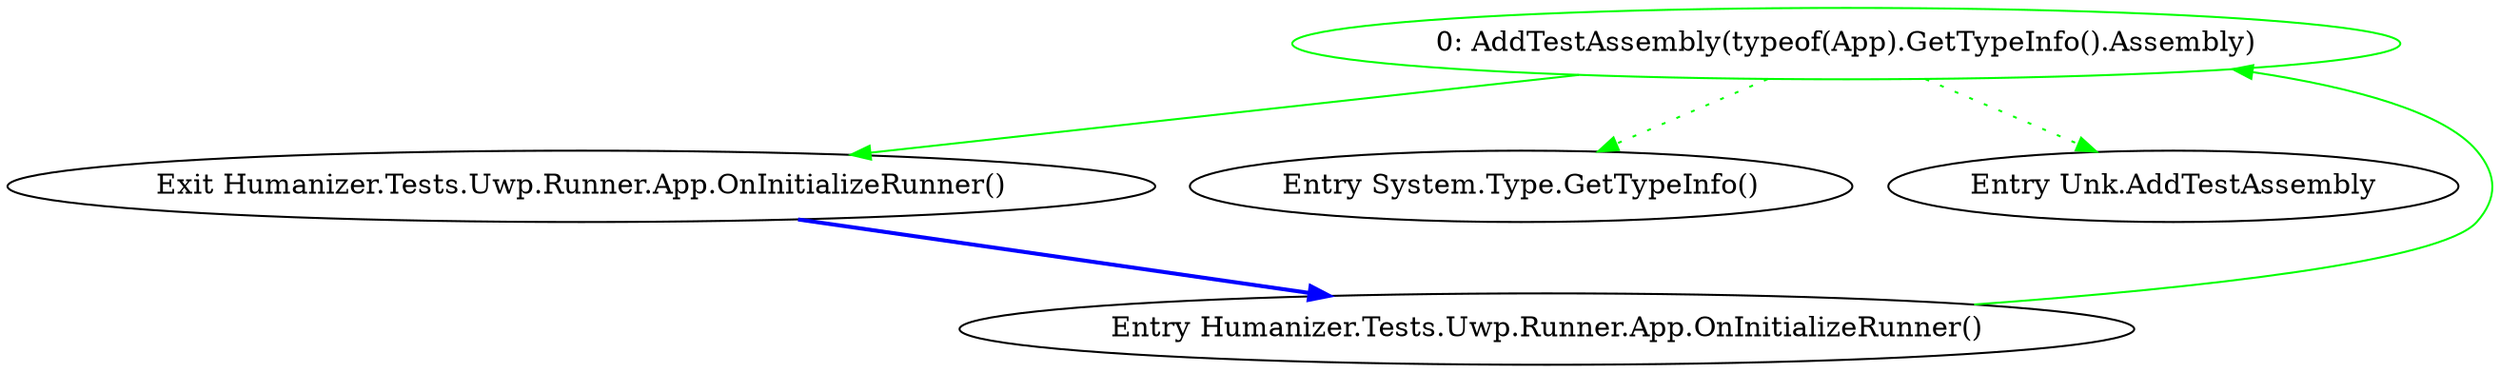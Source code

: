 digraph  {
d1 [cluster="Humanizer.Tests.Uwp.Runner.App.OnInitializeRunner()", color=green, community=0, label="0: AddTestAssembly(typeof(App).GetTypeInfo().Assembly)", span="28-28"];
d0 [cluster="Humanizer.Tests.Uwp.Runner.App.OnInitializeRunner()", label="Entry Humanizer.Tests.Uwp.Runner.App.OnInitializeRunner()", span="26-26"];
d2 [cluster="Humanizer.Tests.Uwp.Runner.App.OnInitializeRunner()", label="Exit Humanizer.Tests.Uwp.Runner.App.OnInitializeRunner()", span="26-26"];
d3 [cluster="System.Type.GetTypeInfo()", label="Entry System.Type.GetTypeInfo()", span="0-0"];
d4 [cluster="Unk.AddTestAssembly", label="Entry Unk.AddTestAssembly", span=""];
d1 -> d2  [color=green, key=0, style=solid];
d1 -> d3  [color=green, key=2, style=dotted];
d1 -> d4  [color=green, key=2, style=dotted];
d0 -> d1  [color=green, key=0, style=solid];
d2 -> d0  [color=blue, key=0, style=bold];
}
